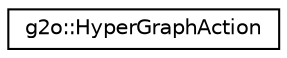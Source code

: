 digraph "Graphical Class Hierarchy"
{
  edge [fontname="Helvetica",fontsize="10",labelfontname="Helvetica",labelfontsize="10"];
  node [fontname="Helvetica",fontsize="10",shape=record];
  rankdir="LR";
  Node0 [label="g2o::HyperGraphAction",height=0.2,width=0.4,color="black", fillcolor="white", style="filled",URL="$classg2o_1_1_hyper_graph_action.html",tooltip="Abstract action that operates on an entire graph. "];
}
